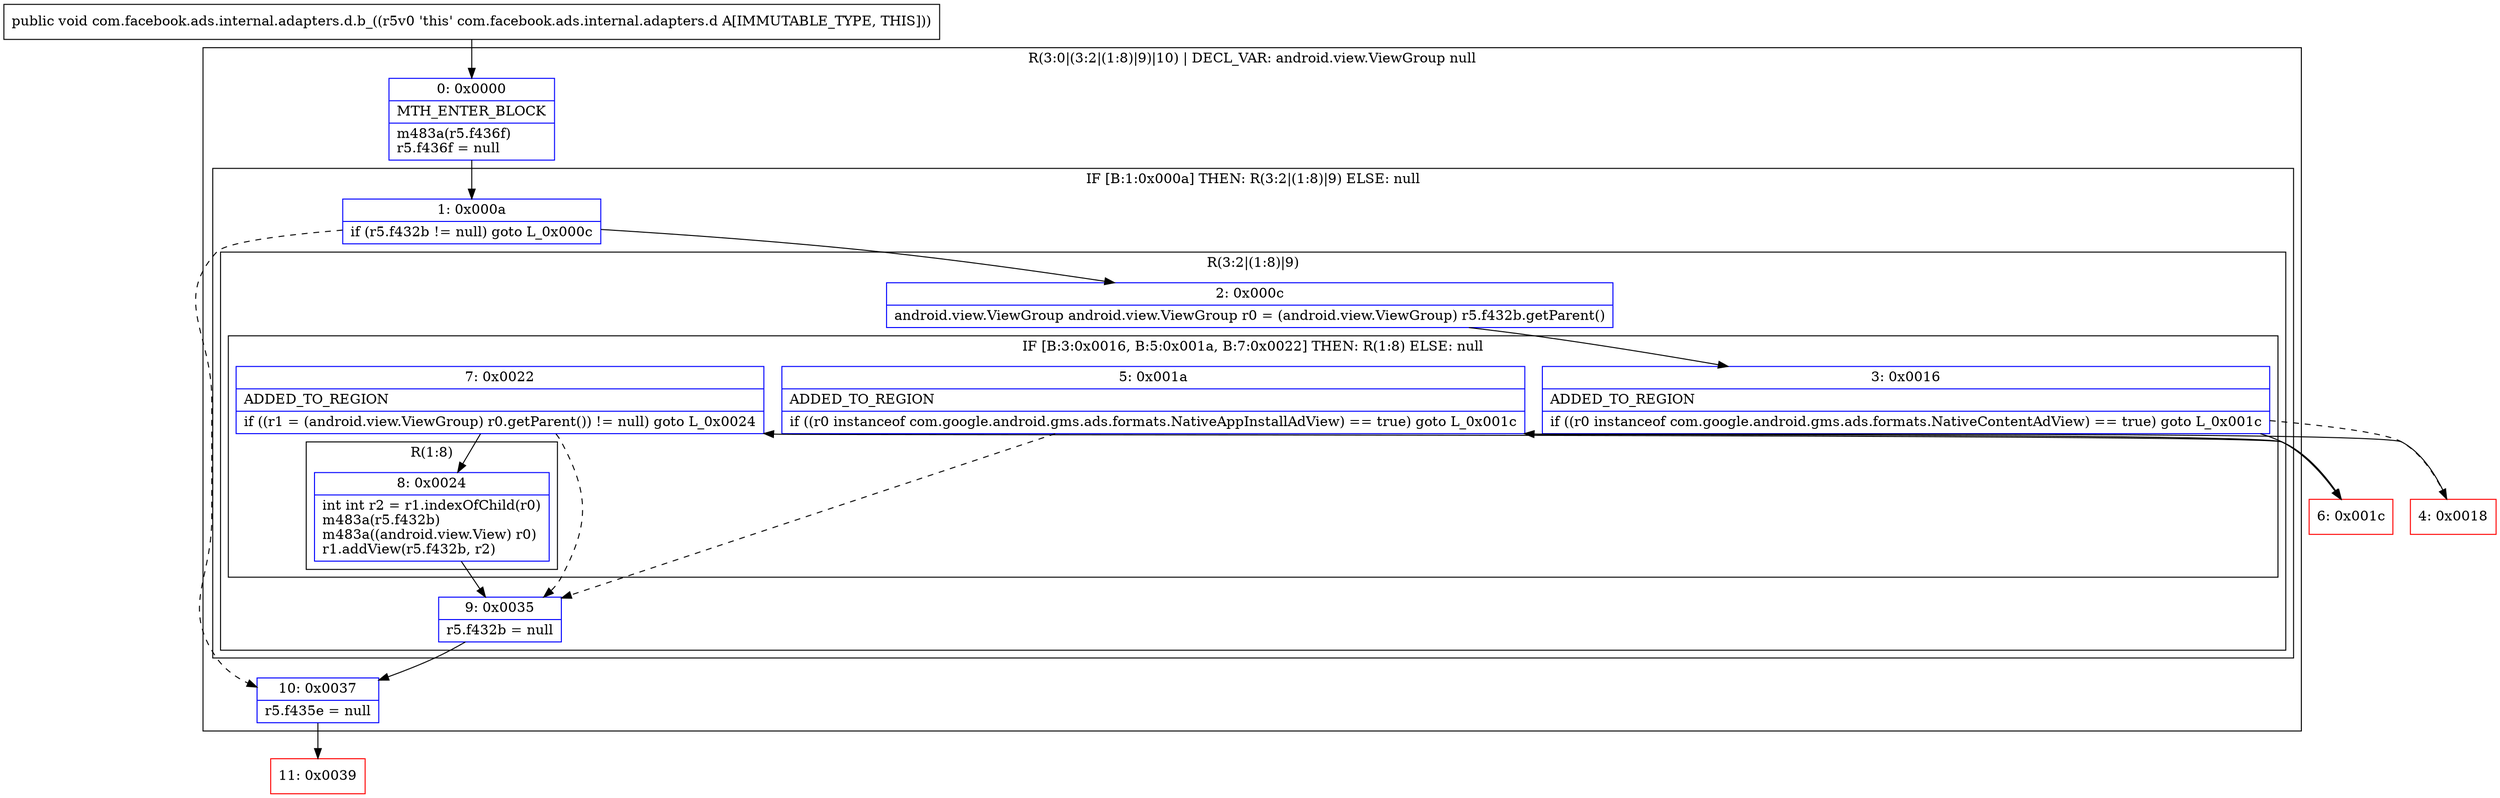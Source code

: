digraph "CFG forcom.facebook.ads.internal.adapters.d.b_()V" {
subgraph cluster_Region_251760767 {
label = "R(3:0|(3:2|(1:8)|9)|10) | DECL_VAR: android.view.ViewGroup null\l";
node [shape=record,color=blue];
Node_0 [shape=record,label="{0\:\ 0x0000|MTH_ENTER_BLOCK\l|m483a(r5.f436f)\lr5.f436f = null\l}"];
subgraph cluster_IfRegion_260304905 {
label = "IF [B:1:0x000a] THEN: R(3:2|(1:8)|9) ELSE: null";
node [shape=record,color=blue];
Node_1 [shape=record,label="{1\:\ 0x000a|if (r5.f432b != null) goto L_0x000c\l}"];
subgraph cluster_Region_1619077065 {
label = "R(3:2|(1:8)|9)";
node [shape=record,color=blue];
Node_2 [shape=record,label="{2\:\ 0x000c|android.view.ViewGroup android.view.ViewGroup r0 = (android.view.ViewGroup) r5.f432b.getParent()\l}"];
subgraph cluster_IfRegion_1855051803 {
label = "IF [B:3:0x0016, B:5:0x001a, B:7:0x0022] THEN: R(1:8) ELSE: null";
node [shape=record,color=blue];
Node_3 [shape=record,label="{3\:\ 0x0016|ADDED_TO_REGION\l|if ((r0 instanceof com.google.android.gms.ads.formats.NativeContentAdView) == true) goto L_0x001c\l}"];
Node_5 [shape=record,label="{5\:\ 0x001a|ADDED_TO_REGION\l|if ((r0 instanceof com.google.android.gms.ads.formats.NativeAppInstallAdView) == true) goto L_0x001c\l}"];
Node_7 [shape=record,label="{7\:\ 0x0022|ADDED_TO_REGION\l|if ((r1 = (android.view.ViewGroup) r0.getParent()) != null) goto L_0x0024\l}"];
subgraph cluster_Region_1459225982 {
label = "R(1:8)";
node [shape=record,color=blue];
Node_8 [shape=record,label="{8\:\ 0x0024|int int r2 = r1.indexOfChild(r0)\lm483a(r5.f432b)\lm483a((android.view.View) r0)\lr1.addView(r5.f432b, r2)\l}"];
}
}
Node_9 [shape=record,label="{9\:\ 0x0035|r5.f432b = null\l}"];
}
}
Node_10 [shape=record,label="{10\:\ 0x0037|r5.f435e = null\l}"];
}
Node_4 [shape=record,color=red,label="{4\:\ 0x0018}"];
Node_6 [shape=record,color=red,label="{6\:\ 0x001c}"];
Node_11 [shape=record,color=red,label="{11\:\ 0x0039}"];
MethodNode[shape=record,label="{public void com.facebook.ads.internal.adapters.d.b_((r5v0 'this' com.facebook.ads.internal.adapters.d A[IMMUTABLE_TYPE, THIS])) }"];
MethodNode -> Node_0;
Node_0 -> Node_1;
Node_1 -> Node_2;
Node_1 -> Node_10[style=dashed];
Node_2 -> Node_3;
Node_3 -> Node_4[style=dashed];
Node_3 -> Node_6;
Node_5 -> Node_6;
Node_5 -> Node_9[style=dashed];
Node_7 -> Node_8;
Node_7 -> Node_9[style=dashed];
Node_8 -> Node_9;
Node_9 -> Node_10;
Node_10 -> Node_11;
Node_4 -> Node_5;
Node_6 -> Node_7;
}

